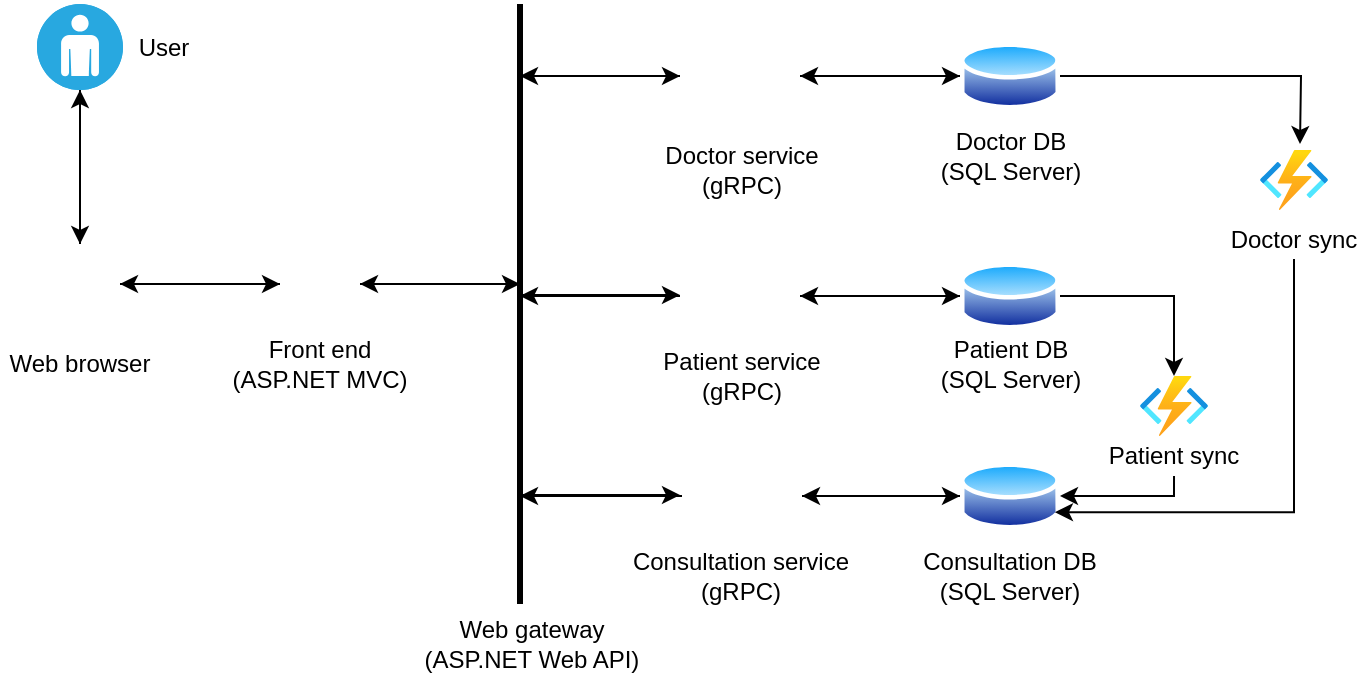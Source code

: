 <mxfile version="14.6.9" type="device"><diagram id="jk6tbabgRefGlnUWjojr" name="Page-1"><mxGraphModel dx="1222" dy="794" grid="1" gridSize="10" guides="1" tooltips="1" connect="1" arrows="1" fold="1" page="1" pageScale="1" pageWidth="827" pageHeight="1169" background="none" math="0" shadow="0"><root><mxCell id="0"/><mxCell id="1" parent="0"/><mxCell id="9jIAXq2x9skscwFuMW_5-6" style="edgeStyle=orthogonalEdgeStyle;rounded=0;orthogonalLoop=1;jettySize=auto;html=1;entryX=0;entryY=0.5;entryDx=0;entryDy=0;" edge="1" parent="1" source="9jIAXq2x9skscwFuMW_5-1" target="9jIAXq2x9skscwFuMW_5-3"><mxGeometry relative="1" as="geometry"/></mxCell><mxCell id="9jIAXq2x9skscwFuMW_5-40" style="edgeStyle=orthogonalEdgeStyle;rounded=0;orthogonalLoop=1;jettySize=auto;html=1;entryX=0.5;entryY=1;entryDx=0;entryDy=0;entryPerimeter=0;strokeWidth=1;" edge="1" parent="1" source="9jIAXq2x9skscwFuMW_5-1" target="9jIAXq2x9skscwFuMW_5-38"><mxGeometry relative="1" as="geometry"/></mxCell><mxCell id="9jIAXq2x9skscwFuMW_5-1" value="" style="shape=image;html=1;verticalAlign=top;verticalLabelPosition=bottom;labelBackgroundColor=#ffffff;imageAspect=0;aspect=fixed;image=https://cdn2.iconfinder.com/data/icons/bitsies/128/Application-128.png" vertex="1" parent="1"><mxGeometry x="40" y="200" width="40" height="40" as="geometry"/></mxCell><mxCell id="9jIAXq2x9skscwFuMW_5-2" value="Web browser" style="text;html=1;strokeColor=none;fillColor=none;align=center;verticalAlign=middle;whiteSpace=wrap;rounded=0;" vertex="1" parent="1"><mxGeometry x="20" y="250" width="80" height="20" as="geometry"/></mxCell><mxCell id="9jIAXq2x9skscwFuMW_5-16" style="edgeStyle=orthogonalEdgeStyle;rounded=0;orthogonalLoop=1;jettySize=auto;html=1;strokeWidth=1;" edge="1" parent="1" source="9jIAXq2x9skscwFuMW_5-3"><mxGeometry relative="1" as="geometry"><mxPoint x="280" y="220" as="targetPoint"/></mxGeometry></mxCell><mxCell id="9jIAXq2x9skscwFuMW_5-36" style="edgeStyle=orthogonalEdgeStyle;rounded=0;orthogonalLoop=1;jettySize=auto;html=1;strokeWidth=1;" edge="1" parent="1" source="9jIAXq2x9skscwFuMW_5-3" target="9jIAXq2x9skscwFuMW_5-1"><mxGeometry relative="1" as="geometry"/></mxCell><mxCell id="9jIAXq2x9skscwFuMW_5-3" value="" style="shape=image;html=1;verticalAlign=top;verticalLabelPosition=bottom;labelBackgroundColor=#ffffff;imageAspect=0;aspect=fixed;image=https://cdn3.iconfinder.com/data/icons/colorful-guache-social-media-logos-1/159/social-media_web-128.png" vertex="1" parent="1"><mxGeometry x="160" y="200" width="40" height="40" as="geometry"/></mxCell><mxCell id="9jIAXq2x9skscwFuMW_5-4" value="Front end (ASP.NET MVC)" style="text;html=1;strokeColor=none;fillColor=none;align=center;verticalAlign=middle;whiteSpace=wrap;rounded=0;" vertex="1" parent="1"><mxGeometry x="130" y="250" width="100" height="20" as="geometry"/></mxCell><mxCell id="9jIAXq2x9skscwFuMW_5-7" value="" style="endArrow=none;html=1;strokeWidth=3;" edge="1" parent="1"><mxGeometry width="50" height="50" relative="1" as="geometry"><mxPoint x="280" y="380" as="sourcePoint"/><mxPoint x="280" y="80" as="targetPoint"/></mxGeometry></mxCell><mxCell id="9jIAXq2x9skscwFuMW_5-26" style="edgeStyle=orthogonalEdgeStyle;rounded=0;orthogonalLoop=1;jettySize=auto;html=1;entryX=0;entryY=0.5;entryDx=0;entryDy=0;strokeWidth=1;" edge="1" parent="1" source="9jIAXq2x9skscwFuMW_5-9" target="9jIAXq2x9skscwFuMW_5-20"><mxGeometry relative="1" as="geometry"/></mxCell><mxCell id="9jIAXq2x9skscwFuMW_5-35" style="edgeStyle=orthogonalEdgeStyle;rounded=0;orthogonalLoop=1;jettySize=auto;html=1;strokeWidth=1;" edge="1" parent="1" source="9jIAXq2x9skscwFuMW_5-9"><mxGeometry relative="1" as="geometry"><mxPoint x="280" y="116" as="targetPoint"/></mxGeometry></mxCell><mxCell id="9jIAXq2x9skscwFuMW_5-9" value="" style="shape=image;html=1;verticalAlign=top;verticalLabelPosition=bottom;labelBackgroundColor=#ffffff;imageAspect=0;aspect=fixed;image=https://cdn4.iconfinder.com/data/icons/web-development-5/500/api-code-window-128.png" vertex="1" parent="1"><mxGeometry x="360" y="86" width="60" height="60" as="geometry"/></mxCell><mxCell id="9jIAXq2x9skscwFuMW_5-10" value="Web gateway (ASP.NET Web API)" style="text;html=1;strokeColor=none;fillColor=none;align=center;verticalAlign=middle;whiteSpace=wrap;rounded=0;" vertex="1" parent="1"><mxGeometry x="226" y="390" width="120" height="20" as="geometry"/></mxCell><mxCell id="9jIAXq2x9skscwFuMW_5-11" value="Doctor service (gRPC)" style="text;html=1;strokeColor=none;fillColor=none;align=center;verticalAlign=middle;whiteSpace=wrap;rounded=0;" vertex="1" parent="1"><mxGeometry x="351" y="153" width="80" height="20" as="geometry"/></mxCell><mxCell id="9jIAXq2x9skscwFuMW_5-27" style="edgeStyle=orthogonalEdgeStyle;rounded=0;orthogonalLoop=1;jettySize=auto;html=1;entryX=0;entryY=0.5;entryDx=0;entryDy=0;strokeWidth=1;" edge="1" parent="1" source="9jIAXq2x9skscwFuMW_5-12" target="9jIAXq2x9skscwFuMW_5-21"><mxGeometry relative="1" as="geometry"/></mxCell><mxCell id="9jIAXq2x9skscwFuMW_5-34" style="edgeStyle=orthogonalEdgeStyle;rounded=0;orthogonalLoop=1;jettySize=auto;html=1;strokeWidth=1;" edge="1" parent="1" source="9jIAXq2x9skscwFuMW_5-12"><mxGeometry relative="1" as="geometry"><mxPoint x="280" y="226" as="targetPoint"/></mxGeometry></mxCell><mxCell id="9jIAXq2x9skscwFuMW_5-12" value="" style="shape=image;html=1;verticalAlign=top;verticalLabelPosition=bottom;labelBackgroundColor=#ffffff;imageAspect=0;aspect=fixed;image=https://cdn4.iconfinder.com/data/icons/web-development-5/500/api-code-window-128.png" vertex="1" parent="1"><mxGeometry x="360" y="196" width="60" height="60" as="geometry"/></mxCell><mxCell id="9jIAXq2x9skscwFuMW_5-13" value="Patient service (gRPC)" style="text;html=1;strokeColor=none;fillColor=none;align=center;verticalAlign=middle;whiteSpace=wrap;rounded=0;" vertex="1" parent="1"><mxGeometry x="346" y="256" width="90" height="20" as="geometry"/></mxCell><mxCell id="9jIAXq2x9skscwFuMW_5-28" style="edgeStyle=orthogonalEdgeStyle;rounded=0;orthogonalLoop=1;jettySize=auto;html=1;entryX=0;entryY=0.5;entryDx=0;entryDy=0;strokeWidth=1;" edge="1" parent="1" source="9jIAXq2x9skscwFuMW_5-14" target="9jIAXq2x9skscwFuMW_5-22"><mxGeometry relative="1" as="geometry"/></mxCell><mxCell id="9jIAXq2x9skscwFuMW_5-33" style="edgeStyle=orthogonalEdgeStyle;rounded=0;orthogonalLoop=1;jettySize=auto;html=1;strokeWidth=1;" edge="1" parent="1" source="9jIAXq2x9skscwFuMW_5-14"><mxGeometry relative="1" as="geometry"><mxPoint x="280" y="326" as="targetPoint"/></mxGeometry></mxCell><mxCell id="9jIAXq2x9skscwFuMW_5-14" value="" style="shape=image;html=1;verticalAlign=top;verticalLabelPosition=bottom;labelBackgroundColor=#ffffff;imageAspect=0;aspect=fixed;image=https://cdn4.iconfinder.com/data/icons/web-development-5/500/api-code-window-128.png" vertex="1" parent="1"><mxGeometry x="361" y="296" width="60" height="60" as="geometry"/></mxCell><mxCell id="9jIAXq2x9skscwFuMW_5-15" value="Consultation service (gRPC)" style="text;html=1;strokeColor=none;fillColor=none;align=center;verticalAlign=middle;whiteSpace=wrap;rounded=0;" vertex="1" parent="1"><mxGeometry x="330.5" y="356" width="119" height="20" as="geometry"/></mxCell><mxCell id="9jIAXq2x9skscwFuMW_5-17" value="" style="endArrow=classic;html=1;strokeWidth=1;entryX=0;entryY=0.5;entryDx=0;entryDy=0;" edge="1" parent="1"><mxGeometry width="50" height="50" relative="1" as="geometry"><mxPoint x="281" y="116" as="sourcePoint"/><mxPoint x="360" y="116" as="targetPoint"/></mxGeometry></mxCell><mxCell id="9jIAXq2x9skscwFuMW_5-18" value="" style="endArrow=classic;html=1;strokeWidth=1;entryX=0;entryY=0.5;entryDx=0;entryDy=0;" edge="1" parent="1"><mxGeometry width="50" height="50" relative="1" as="geometry"><mxPoint x="281" y="225.5" as="sourcePoint"/><mxPoint x="360" y="225.5" as="targetPoint"/></mxGeometry></mxCell><mxCell id="9jIAXq2x9skscwFuMW_5-19" value="" style="endArrow=classic;html=1;strokeWidth=1;entryX=0;entryY=0.5;entryDx=0;entryDy=0;" edge="1" parent="1"><mxGeometry width="50" height="50" relative="1" as="geometry"><mxPoint x="281" y="325.5" as="sourcePoint"/><mxPoint x="360" y="325.5" as="targetPoint"/></mxGeometry></mxCell><mxCell id="9jIAXq2x9skscwFuMW_5-30" style="edgeStyle=orthogonalEdgeStyle;rounded=0;orthogonalLoop=1;jettySize=auto;html=1;entryX=1;entryY=0.5;entryDx=0;entryDy=0;strokeWidth=1;" edge="1" parent="1" source="9jIAXq2x9skscwFuMW_5-20" target="9jIAXq2x9skscwFuMW_5-9"><mxGeometry relative="1" as="geometry"/></mxCell><mxCell id="9jIAXq2x9skscwFuMW_5-48" style="edgeStyle=orthogonalEdgeStyle;rounded=0;orthogonalLoop=1;jettySize=auto;html=1;strokeWidth=1;" edge="1" parent="1" source="9jIAXq2x9skscwFuMW_5-20"><mxGeometry relative="1" as="geometry"><mxPoint x="670" y="150" as="targetPoint"/></mxGeometry></mxCell><mxCell id="9jIAXq2x9skscwFuMW_5-20" value="" style="aspect=fixed;perimeter=ellipsePerimeter;html=1;align=center;shadow=0;dashed=0;spacingTop=3;image;image=img/lib/active_directory/database.svg;" vertex="1" parent="1"><mxGeometry x="500" y="97.5" width="50" height="37" as="geometry"/></mxCell><mxCell id="9jIAXq2x9skscwFuMW_5-31" style="edgeStyle=orthogonalEdgeStyle;rounded=0;orthogonalLoop=1;jettySize=auto;html=1;entryX=1;entryY=0.5;entryDx=0;entryDy=0;strokeWidth=1;" edge="1" parent="1" source="9jIAXq2x9skscwFuMW_5-21" target="9jIAXq2x9skscwFuMW_5-12"><mxGeometry relative="1" as="geometry"/></mxCell><mxCell id="9jIAXq2x9skscwFuMW_5-43" style="edgeStyle=orthogonalEdgeStyle;rounded=0;orthogonalLoop=1;jettySize=auto;html=1;entryX=0.5;entryY=0;entryDx=0;entryDy=0;entryPerimeter=0;strokeWidth=1;" edge="1" parent="1" source="9jIAXq2x9skscwFuMW_5-21" target="9jIAXq2x9skscwFuMW_5-42"><mxGeometry relative="1" as="geometry"/></mxCell><mxCell id="9jIAXq2x9skscwFuMW_5-21" value="" style="aspect=fixed;perimeter=ellipsePerimeter;html=1;align=center;shadow=0;dashed=0;spacingTop=3;image;image=img/lib/active_directory/database.svg;" vertex="1" parent="1"><mxGeometry x="500" y="207.5" width="50" height="37" as="geometry"/></mxCell><mxCell id="9jIAXq2x9skscwFuMW_5-32" style="edgeStyle=orthogonalEdgeStyle;rounded=0;orthogonalLoop=1;jettySize=auto;html=1;entryX=1;entryY=0.5;entryDx=0;entryDy=0;strokeWidth=1;" edge="1" parent="1" source="9jIAXq2x9skscwFuMW_5-22" target="9jIAXq2x9skscwFuMW_5-14"><mxGeometry relative="1" as="geometry"/></mxCell><mxCell id="9jIAXq2x9skscwFuMW_5-22" value="" style="aspect=fixed;perimeter=ellipsePerimeter;html=1;align=center;shadow=0;dashed=0;spacingTop=3;image;image=img/lib/active_directory/database.svg;" vertex="1" parent="1"><mxGeometry x="500" y="307.5" width="50" height="37" as="geometry"/></mxCell><mxCell id="9jIAXq2x9skscwFuMW_5-23" value="Doctor DB (SQL Server)" style="text;html=1;strokeColor=none;fillColor=none;align=center;verticalAlign=middle;whiteSpace=wrap;rounded=0;" vertex="1" parent="1"><mxGeometry x="482.5" y="146" width="85" height="20" as="geometry"/></mxCell><mxCell id="9jIAXq2x9skscwFuMW_5-24" value="Patient DB (SQL Server)" style="text;html=1;strokeColor=none;fillColor=none;align=center;verticalAlign=middle;whiteSpace=wrap;rounded=0;" vertex="1" parent="1"><mxGeometry x="482.5" y="250" width="85" height="20" as="geometry"/></mxCell><mxCell id="9jIAXq2x9skscwFuMW_5-25" value="Consultation DB (SQL Server)" style="text;html=1;strokeColor=none;fillColor=none;align=center;verticalAlign=middle;whiteSpace=wrap;rounded=0;" vertex="1" parent="1"><mxGeometry x="476.25" y="356" width="97.5" height="20" as="geometry"/></mxCell><mxCell id="9jIAXq2x9skscwFuMW_5-37" value="" style="endArrow=classic;html=1;strokeWidth=1;entryX=1;entryY=0.5;entryDx=0;entryDy=0;" edge="1" parent="1" target="9jIAXq2x9skscwFuMW_5-3"><mxGeometry width="50" height="50" relative="1" as="geometry"><mxPoint x="280" y="220" as="sourcePoint"/><mxPoint x="270" y="138" as="targetPoint"/></mxGeometry></mxCell><mxCell id="9jIAXq2x9skscwFuMW_5-39" style="edgeStyle=orthogonalEdgeStyle;rounded=0;orthogonalLoop=1;jettySize=auto;html=1;entryX=0.5;entryY=0;entryDx=0;entryDy=0;strokeWidth=1;" edge="1" parent="1" source="9jIAXq2x9skscwFuMW_5-38" target="9jIAXq2x9skscwFuMW_5-1"><mxGeometry relative="1" as="geometry"/></mxCell><mxCell id="9jIAXq2x9skscwFuMW_5-38" value="" style="fillColor=#28A8E0;verticalLabelPosition=bottom;html=1;strokeColor=#ffffff;verticalAlign=top;align=center;points=[[0.145,0.145,0],[0.5,0,0],[0.855,0.145,0],[1,0.5,0],[0.855,0.855,0],[0.5,1,0],[0.145,0.855,0],[0,0.5,0]];pointerEvents=1;shape=mxgraph.cisco_safe.compositeIcon;bgIcon=ellipse;resIcon=mxgraph.cisco_safe.capability.user;" vertex="1" parent="1"><mxGeometry x="38.5" y="80" width="43" height="43" as="geometry"/></mxCell><mxCell id="9jIAXq2x9skscwFuMW_5-41" value="User" style="text;html=1;strokeColor=none;fillColor=none;align=center;verticalAlign=middle;whiteSpace=wrap;rounded=0;" vertex="1" parent="1"><mxGeometry x="81.5" y="91.5" width="40" height="20" as="geometry"/></mxCell><mxCell id="9jIAXq2x9skscwFuMW_5-44" style="edgeStyle=orthogonalEdgeStyle;rounded=0;orthogonalLoop=1;jettySize=auto;html=1;entryX=1;entryY=0.5;entryDx=0;entryDy=0;strokeWidth=1;exitX=0.5;exitY=1;exitDx=0;exitDy=0;" edge="1" parent="1" source="9jIAXq2x9skscwFuMW_5-45" target="9jIAXq2x9skscwFuMW_5-22"><mxGeometry relative="1" as="geometry"><mxPoint x="607" y="300" as="sourcePoint"/><Array as="points"><mxPoint x="607" y="326"/></Array></mxGeometry></mxCell><mxCell id="9jIAXq2x9skscwFuMW_5-42" value="" style="aspect=fixed;html=1;points=[];align=center;image;fontSize=12;image=img/lib/azure2/compute/Function_Apps.svg;" vertex="1" parent="1"><mxGeometry x="590" y="266" width="34.01" height="30" as="geometry"/></mxCell><mxCell id="9jIAXq2x9skscwFuMW_5-45" value="Patient sync" style="text;html=1;strokeColor=none;fillColor=none;align=center;verticalAlign=middle;whiteSpace=wrap;rounded=0;" vertex="1" parent="1"><mxGeometry x="572.01" y="296" width="70" height="20" as="geometry"/></mxCell><mxCell id="9jIAXq2x9skscwFuMW_5-46" value="" style="aspect=fixed;html=1;points=[];align=center;image;fontSize=12;image=img/lib/azure2/compute/Function_Apps.svg;" vertex="1" parent="1"><mxGeometry x="650" y="153" width="34.01" height="30" as="geometry"/></mxCell><mxCell id="9jIAXq2x9skscwFuMW_5-49" style="edgeStyle=orthogonalEdgeStyle;rounded=0;orthogonalLoop=1;jettySize=auto;html=1;entryX=1;entryY=0.75;entryDx=0;entryDy=0;strokeWidth=1;" edge="1" parent="1" source="9jIAXq2x9skscwFuMW_5-47" target="9jIAXq2x9skscwFuMW_5-22"><mxGeometry relative="1" as="geometry"><Array as="points"><mxPoint x="667" y="334"/></Array></mxGeometry></mxCell><mxCell id="9jIAXq2x9skscwFuMW_5-47" value="Doctor sync" style="text;html=1;strokeColor=none;fillColor=none;align=center;verticalAlign=middle;whiteSpace=wrap;rounded=0;" vertex="1" parent="1"><mxGeometry x="632.01" y="187.5" width="70" height="20" as="geometry"/></mxCell></root></mxGraphModel></diagram></mxfile>